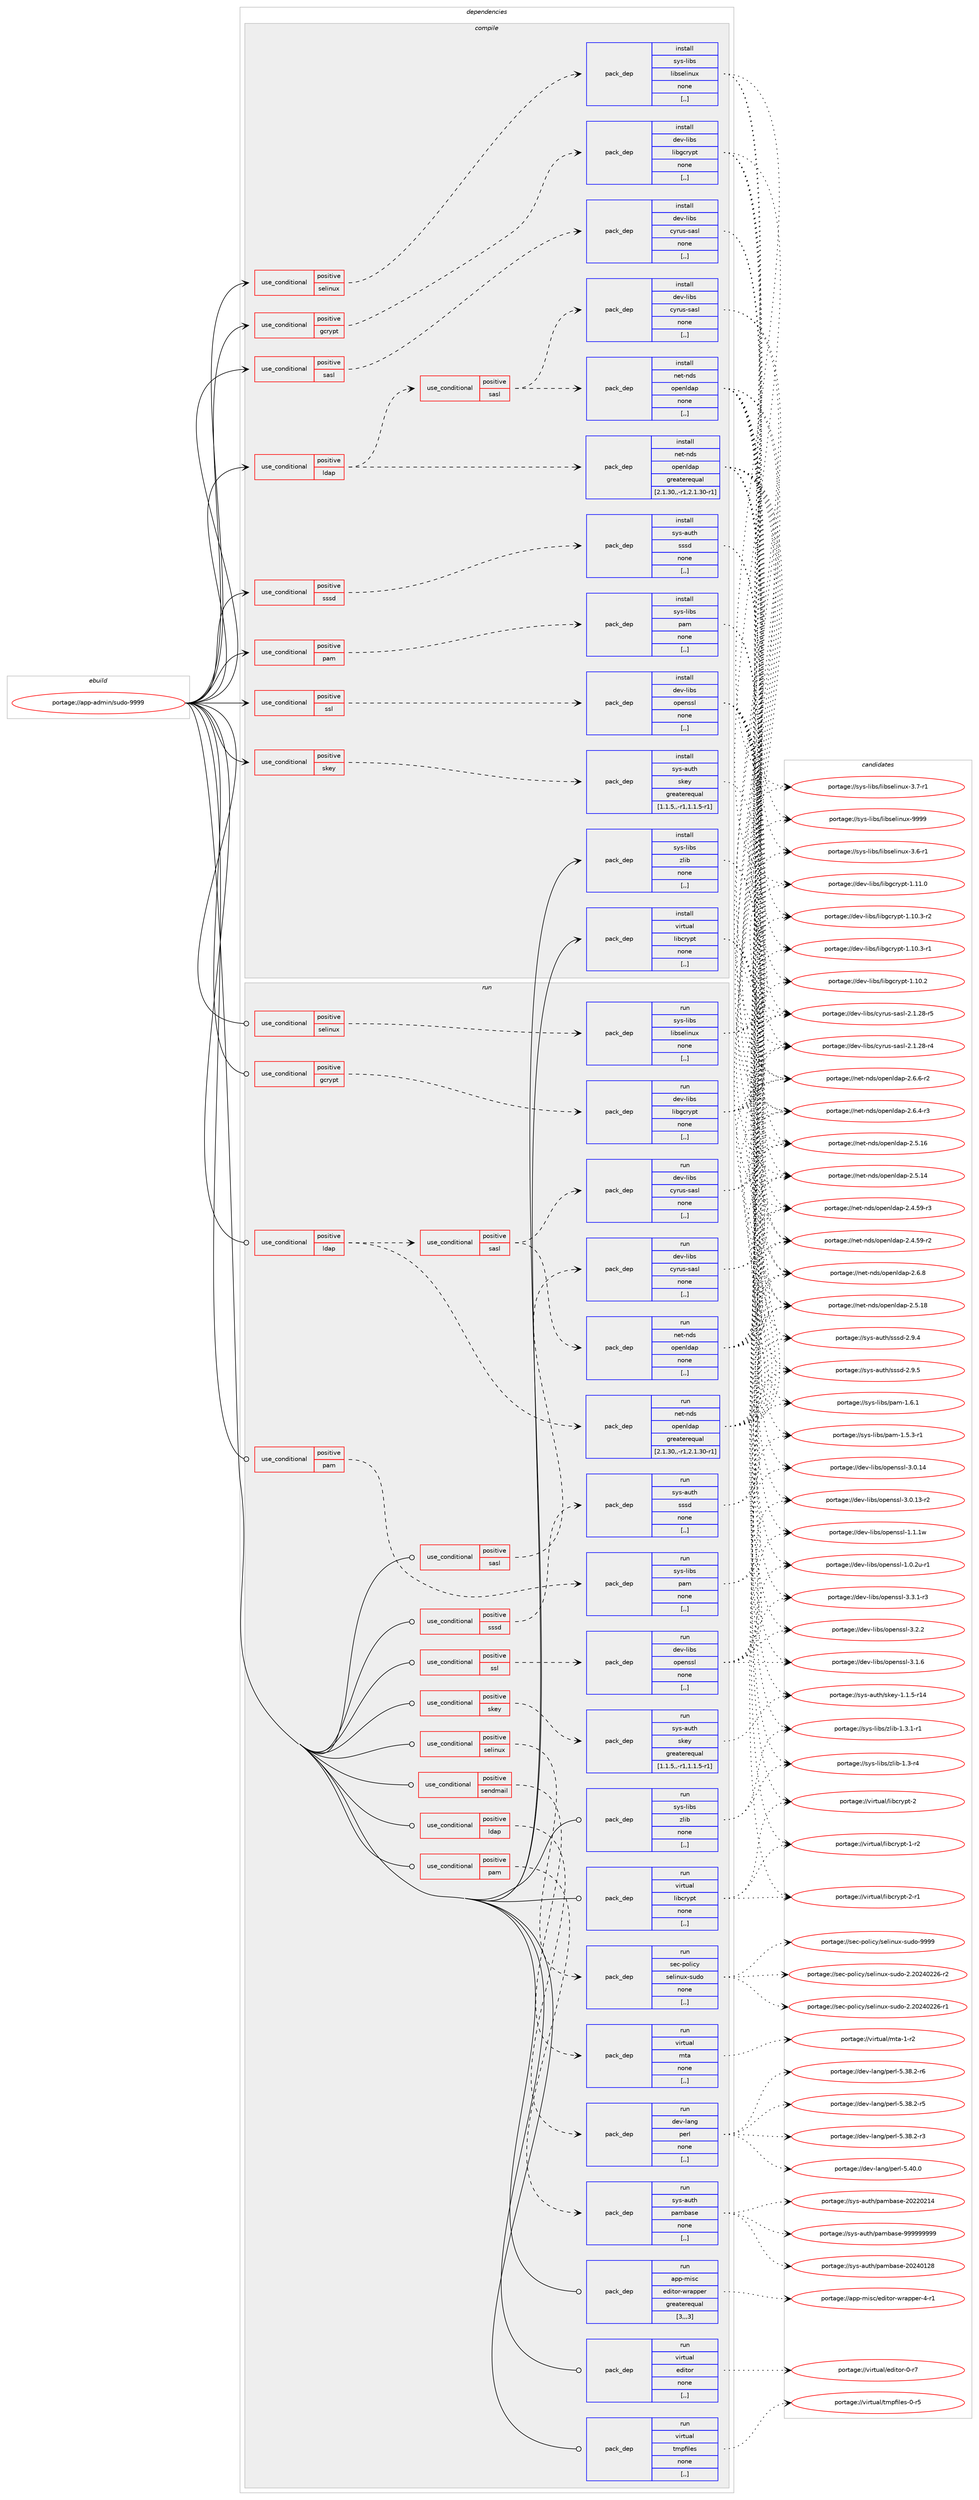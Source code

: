 digraph prolog {

# *************
# Graph options
# *************

newrank=true;
concentrate=true;
compound=true;
graph [rankdir=LR,fontname=Helvetica,fontsize=10,ranksep=1.5];#, ranksep=2.5, nodesep=0.2];
edge  [arrowhead=vee];
node  [fontname=Helvetica,fontsize=10];

# **********
# The ebuild
# **********

subgraph cluster_leftcol {
color=gray;
label=<<i>ebuild</i>>;
id [label="portage://app-admin/sudo-9999", color=red, width=4, href="../app-admin/sudo-9999.svg"];
}

# ****************
# The dependencies
# ****************

subgraph cluster_midcol {
color=gray;
label=<<i>dependencies</i>>;
subgraph cluster_compile {
fillcolor="#eeeeee";
style=filled;
label=<<i>compile</i>>;
subgraph cond131166 {
dependency498941 [label=<<TABLE BORDER="0" CELLBORDER="1" CELLSPACING="0" CELLPADDING="4"><TR><TD ROWSPAN="3" CELLPADDING="10">use_conditional</TD></TR><TR><TD>positive</TD></TR><TR><TD>gcrypt</TD></TR></TABLE>>, shape=none, color=red];
subgraph pack364156 {
dependency498942 [label=<<TABLE BORDER="0" CELLBORDER="1" CELLSPACING="0" CELLPADDING="4" WIDTH="220"><TR><TD ROWSPAN="6" CELLPADDING="30">pack_dep</TD></TR><TR><TD WIDTH="110">install</TD></TR><TR><TD>dev-libs</TD></TR><TR><TD>libgcrypt</TD></TR><TR><TD>none</TD></TR><TR><TD>[,,]</TD></TR></TABLE>>, shape=none, color=blue];
}
dependency498941:e -> dependency498942:w [weight=20,style="dashed",arrowhead="vee"];
}
id:e -> dependency498941:w [weight=20,style="solid",arrowhead="vee"];
subgraph cond131167 {
dependency498943 [label=<<TABLE BORDER="0" CELLBORDER="1" CELLSPACING="0" CELLPADDING="4"><TR><TD ROWSPAN="3" CELLPADDING="10">use_conditional</TD></TR><TR><TD>positive</TD></TR><TR><TD>ldap</TD></TR></TABLE>>, shape=none, color=red];
subgraph pack364157 {
dependency498944 [label=<<TABLE BORDER="0" CELLBORDER="1" CELLSPACING="0" CELLPADDING="4" WIDTH="220"><TR><TD ROWSPAN="6" CELLPADDING="30">pack_dep</TD></TR><TR><TD WIDTH="110">install</TD></TR><TR><TD>net-nds</TD></TR><TR><TD>openldap</TD></TR><TR><TD>greaterequal</TD></TR><TR><TD>[2.1.30,,-r1,2.1.30-r1]</TD></TR></TABLE>>, shape=none, color=blue];
}
dependency498943:e -> dependency498944:w [weight=20,style="dashed",arrowhead="vee"];
subgraph cond131168 {
dependency498945 [label=<<TABLE BORDER="0" CELLBORDER="1" CELLSPACING="0" CELLPADDING="4"><TR><TD ROWSPAN="3" CELLPADDING="10">use_conditional</TD></TR><TR><TD>positive</TD></TR><TR><TD>sasl</TD></TR></TABLE>>, shape=none, color=red];
subgraph pack364158 {
dependency498946 [label=<<TABLE BORDER="0" CELLBORDER="1" CELLSPACING="0" CELLPADDING="4" WIDTH="220"><TR><TD ROWSPAN="6" CELLPADDING="30">pack_dep</TD></TR><TR><TD WIDTH="110">install</TD></TR><TR><TD>dev-libs</TD></TR><TR><TD>cyrus-sasl</TD></TR><TR><TD>none</TD></TR><TR><TD>[,,]</TD></TR></TABLE>>, shape=none, color=blue];
}
dependency498945:e -> dependency498946:w [weight=20,style="dashed",arrowhead="vee"];
subgraph pack364159 {
dependency498947 [label=<<TABLE BORDER="0" CELLBORDER="1" CELLSPACING="0" CELLPADDING="4" WIDTH="220"><TR><TD ROWSPAN="6" CELLPADDING="30">pack_dep</TD></TR><TR><TD WIDTH="110">install</TD></TR><TR><TD>net-nds</TD></TR><TR><TD>openldap</TD></TR><TR><TD>none</TD></TR><TR><TD>[,,]</TD></TR></TABLE>>, shape=none, color=blue];
}
dependency498945:e -> dependency498947:w [weight=20,style="dashed",arrowhead="vee"];
}
dependency498943:e -> dependency498945:w [weight=20,style="dashed",arrowhead="vee"];
}
id:e -> dependency498943:w [weight=20,style="solid",arrowhead="vee"];
subgraph cond131169 {
dependency498948 [label=<<TABLE BORDER="0" CELLBORDER="1" CELLSPACING="0" CELLPADDING="4"><TR><TD ROWSPAN="3" CELLPADDING="10">use_conditional</TD></TR><TR><TD>positive</TD></TR><TR><TD>pam</TD></TR></TABLE>>, shape=none, color=red];
subgraph pack364160 {
dependency498949 [label=<<TABLE BORDER="0" CELLBORDER="1" CELLSPACING="0" CELLPADDING="4" WIDTH="220"><TR><TD ROWSPAN="6" CELLPADDING="30">pack_dep</TD></TR><TR><TD WIDTH="110">install</TD></TR><TR><TD>sys-libs</TD></TR><TR><TD>pam</TD></TR><TR><TD>none</TD></TR><TR><TD>[,,]</TD></TR></TABLE>>, shape=none, color=blue];
}
dependency498948:e -> dependency498949:w [weight=20,style="dashed",arrowhead="vee"];
}
id:e -> dependency498948:w [weight=20,style="solid",arrowhead="vee"];
subgraph cond131170 {
dependency498950 [label=<<TABLE BORDER="0" CELLBORDER="1" CELLSPACING="0" CELLPADDING="4"><TR><TD ROWSPAN="3" CELLPADDING="10">use_conditional</TD></TR><TR><TD>positive</TD></TR><TR><TD>sasl</TD></TR></TABLE>>, shape=none, color=red];
subgraph pack364161 {
dependency498951 [label=<<TABLE BORDER="0" CELLBORDER="1" CELLSPACING="0" CELLPADDING="4" WIDTH="220"><TR><TD ROWSPAN="6" CELLPADDING="30">pack_dep</TD></TR><TR><TD WIDTH="110">install</TD></TR><TR><TD>dev-libs</TD></TR><TR><TD>cyrus-sasl</TD></TR><TR><TD>none</TD></TR><TR><TD>[,,]</TD></TR></TABLE>>, shape=none, color=blue];
}
dependency498950:e -> dependency498951:w [weight=20,style="dashed",arrowhead="vee"];
}
id:e -> dependency498950:w [weight=20,style="solid",arrowhead="vee"];
subgraph cond131171 {
dependency498952 [label=<<TABLE BORDER="0" CELLBORDER="1" CELLSPACING="0" CELLPADDING="4"><TR><TD ROWSPAN="3" CELLPADDING="10">use_conditional</TD></TR><TR><TD>positive</TD></TR><TR><TD>selinux</TD></TR></TABLE>>, shape=none, color=red];
subgraph pack364162 {
dependency498953 [label=<<TABLE BORDER="0" CELLBORDER="1" CELLSPACING="0" CELLPADDING="4" WIDTH="220"><TR><TD ROWSPAN="6" CELLPADDING="30">pack_dep</TD></TR><TR><TD WIDTH="110">install</TD></TR><TR><TD>sys-libs</TD></TR><TR><TD>libselinux</TD></TR><TR><TD>none</TD></TR><TR><TD>[,,]</TD></TR></TABLE>>, shape=none, color=blue];
}
dependency498952:e -> dependency498953:w [weight=20,style="dashed",arrowhead="vee"];
}
id:e -> dependency498952:w [weight=20,style="solid",arrowhead="vee"];
subgraph cond131172 {
dependency498954 [label=<<TABLE BORDER="0" CELLBORDER="1" CELLSPACING="0" CELLPADDING="4"><TR><TD ROWSPAN="3" CELLPADDING="10">use_conditional</TD></TR><TR><TD>positive</TD></TR><TR><TD>skey</TD></TR></TABLE>>, shape=none, color=red];
subgraph pack364163 {
dependency498955 [label=<<TABLE BORDER="0" CELLBORDER="1" CELLSPACING="0" CELLPADDING="4" WIDTH="220"><TR><TD ROWSPAN="6" CELLPADDING="30">pack_dep</TD></TR><TR><TD WIDTH="110">install</TD></TR><TR><TD>sys-auth</TD></TR><TR><TD>skey</TD></TR><TR><TD>greaterequal</TD></TR><TR><TD>[1.1.5,,-r1,1.1.5-r1]</TD></TR></TABLE>>, shape=none, color=blue];
}
dependency498954:e -> dependency498955:w [weight=20,style="dashed",arrowhead="vee"];
}
id:e -> dependency498954:w [weight=20,style="solid",arrowhead="vee"];
subgraph cond131173 {
dependency498956 [label=<<TABLE BORDER="0" CELLBORDER="1" CELLSPACING="0" CELLPADDING="4"><TR><TD ROWSPAN="3" CELLPADDING="10">use_conditional</TD></TR><TR><TD>positive</TD></TR><TR><TD>ssl</TD></TR></TABLE>>, shape=none, color=red];
subgraph pack364164 {
dependency498957 [label=<<TABLE BORDER="0" CELLBORDER="1" CELLSPACING="0" CELLPADDING="4" WIDTH="220"><TR><TD ROWSPAN="6" CELLPADDING="30">pack_dep</TD></TR><TR><TD WIDTH="110">install</TD></TR><TR><TD>dev-libs</TD></TR><TR><TD>openssl</TD></TR><TR><TD>none</TD></TR><TR><TD>[,,]</TD></TR></TABLE>>, shape=none, color=blue];
}
dependency498956:e -> dependency498957:w [weight=20,style="dashed",arrowhead="vee"];
}
id:e -> dependency498956:w [weight=20,style="solid",arrowhead="vee"];
subgraph cond131174 {
dependency498958 [label=<<TABLE BORDER="0" CELLBORDER="1" CELLSPACING="0" CELLPADDING="4"><TR><TD ROWSPAN="3" CELLPADDING="10">use_conditional</TD></TR><TR><TD>positive</TD></TR><TR><TD>sssd</TD></TR></TABLE>>, shape=none, color=red];
subgraph pack364165 {
dependency498959 [label=<<TABLE BORDER="0" CELLBORDER="1" CELLSPACING="0" CELLPADDING="4" WIDTH="220"><TR><TD ROWSPAN="6" CELLPADDING="30">pack_dep</TD></TR><TR><TD WIDTH="110">install</TD></TR><TR><TD>sys-auth</TD></TR><TR><TD>sssd</TD></TR><TR><TD>none</TD></TR><TR><TD>[,,]</TD></TR></TABLE>>, shape=none, color=blue];
}
dependency498958:e -> dependency498959:w [weight=20,style="dashed",arrowhead="vee"];
}
id:e -> dependency498958:w [weight=20,style="solid",arrowhead="vee"];
subgraph pack364166 {
dependency498960 [label=<<TABLE BORDER="0" CELLBORDER="1" CELLSPACING="0" CELLPADDING="4" WIDTH="220"><TR><TD ROWSPAN="6" CELLPADDING="30">pack_dep</TD></TR><TR><TD WIDTH="110">install</TD></TR><TR><TD>sys-libs</TD></TR><TR><TD>zlib</TD></TR><TR><TD>none</TD></TR><TR><TD>[,,]</TD></TR></TABLE>>, shape=none, color=blue];
}
id:e -> dependency498960:w [weight=20,style="solid",arrowhead="vee"];
subgraph pack364167 {
dependency498961 [label=<<TABLE BORDER="0" CELLBORDER="1" CELLSPACING="0" CELLPADDING="4" WIDTH="220"><TR><TD ROWSPAN="6" CELLPADDING="30">pack_dep</TD></TR><TR><TD WIDTH="110">install</TD></TR><TR><TD>virtual</TD></TR><TR><TD>libcrypt</TD></TR><TR><TD>none</TD></TR><TR><TD>[,,]</TD></TR></TABLE>>, shape=none, color=blue];
}
id:e -> dependency498961:w [weight=20,style="solid",arrowhead="vee"];
}
subgraph cluster_compileandrun {
fillcolor="#eeeeee";
style=filled;
label=<<i>compile and run</i>>;
}
subgraph cluster_run {
fillcolor="#eeeeee";
style=filled;
label=<<i>run</i>>;
subgraph cond131175 {
dependency498962 [label=<<TABLE BORDER="0" CELLBORDER="1" CELLSPACING="0" CELLPADDING="4"><TR><TD ROWSPAN="3" CELLPADDING="10">use_conditional</TD></TR><TR><TD>positive</TD></TR><TR><TD>gcrypt</TD></TR></TABLE>>, shape=none, color=red];
subgraph pack364168 {
dependency498963 [label=<<TABLE BORDER="0" CELLBORDER="1" CELLSPACING="0" CELLPADDING="4" WIDTH="220"><TR><TD ROWSPAN="6" CELLPADDING="30">pack_dep</TD></TR><TR><TD WIDTH="110">run</TD></TR><TR><TD>dev-libs</TD></TR><TR><TD>libgcrypt</TD></TR><TR><TD>none</TD></TR><TR><TD>[,,]</TD></TR></TABLE>>, shape=none, color=blue];
}
dependency498962:e -> dependency498963:w [weight=20,style="dashed",arrowhead="vee"];
}
id:e -> dependency498962:w [weight=20,style="solid",arrowhead="odot"];
subgraph cond131176 {
dependency498964 [label=<<TABLE BORDER="0" CELLBORDER="1" CELLSPACING="0" CELLPADDING="4"><TR><TD ROWSPAN="3" CELLPADDING="10">use_conditional</TD></TR><TR><TD>positive</TD></TR><TR><TD>ldap</TD></TR></TABLE>>, shape=none, color=red];
subgraph pack364169 {
dependency498965 [label=<<TABLE BORDER="0" CELLBORDER="1" CELLSPACING="0" CELLPADDING="4" WIDTH="220"><TR><TD ROWSPAN="6" CELLPADDING="30">pack_dep</TD></TR><TR><TD WIDTH="110">run</TD></TR><TR><TD>dev-lang</TD></TR><TR><TD>perl</TD></TR><TR><TD>none</TD></TR><TR><TD>[,,]</TD></TR></TABLE>>, shape=none, color=blue];
}
dependency498964:e -> dependency498965:w [weight=20,style="dashed",arrowhead="vee"];
}
id:e -> dependency498964:w [weight=20,style="solid",arrowhead="odot"];
subgraph cond131177 {
dependency498966 [label=<<TABLE BORDER="0" CELLBORDER="1" CELLSPACING="0" CELLPADDING="4"><TR><TD ROWSPAN="3" CELLPADDING="10">use_conditional</TD></TR><TR><TD>positive</TD></TR><TR><TD>ldap</TD></TR></TABLE>>, shape=none, color=red];
subgraph pack364170 {
dependency498967 [label=<<TABLE BORDER="0" CELLBORDER="1" CELLSPACING="0" CELLPADDING="4" WIDTH="220"><TR><TD ROWSPAN="6" CELLPADDING="30">pack_dep</TD></TR><TR><TD WIDTH="110">run</TD></TR><TR><TD>net-nds</TD></TR><TR><TD>openldap</TD></TR><TR><TD>greaterequal</TD></TR><TR><TD>[2.1.30,,-r1,2.1.30-r1]</TD></TR></TABLE>>, shape=none, color=blue];
}
dependency498966:e -> dependency498967:w [weight=20,style="dashed",arrowhead="vee"];
subgraph cond131178 {
dependency498968 [label=<<TABLE BORDER="0" CELLBORDER="1" CELLSPACING="0" CELLPADDING="4"><TR><TD ROWSPAN="3" CELLPADDING="10">use_conditional</TD></TR><TR><TD>positive</TD></TR><TR><TD>sasl</TD></TR></TABLE>>, shape=none, color=red];
subgraph pack364171 {
dependency498969 [label=<<TABLE BORDER="0" CELLBORDER="1" CELLSPACING="0" CELLPADDING="4" WIDTH="220"><TR><TD ROWSPAN="6" CELLPADDING="30">pack_dep</TD></TR><TR><TD WIDTH="110">run</TD></TR><TR><TD>dev-libs</TD></TR><TR><TD>cyrus-sasl</TD></TR><TR><TD>none</TD></TR><TR><TD>[,,]</TD></TR></TABLE>>, shape=none, color=blue];
}
dependency498968:e -> dependency498969:w [weight=20,style="dashed",arrowhead="vee"];
subgraph pack364172 {
dependency498970 [label=<<TABLE BORDER="0" CELLBORDER="1" CELLSPACING="0" CELLPADDING="4" WIDTH="220"><TR><TD ROWSPAN="6" CELLPADDING="30">pack_dep</TD></TR><TR><TD WIDTH="110">run</TD></TR><TR><TD>net-nds</TD></TR><TR><TD>openldap</TD></TR><TR><TD>none</TD></TR><TR><TD>[,,]</TD></TR></TABLE>>, shape=none, color=blue];
}
dependency498968:e -> dependency498970:w [weight=20,style="dashed",arrowhead="vee"];
}
dependency498966:e -> dependency498968:w [weight=20,style="dashed",arrowhead="vee"];
}
id:e -> dependency498966:w [weight=20,style="solid",arrowhead="odot"];
subgraph cond131179 {
dependency498971 [label=<<TABLE BORDER="0" CELLBORDER="1" CELLSPACING="0" CELLPADDING="4"><TR><TD ROWSPAN="3" CELLPADDING="10">use_conditional</TD></TR><TR><TD>positive</TD></TR><TR><TD>pam</TD></TR></TABLE>>, shape=none, color=red];
subgraph pack364173 {
dependency498972 [label=<<TABLE BORDER="0" CELLBORDER="1" CELLSPACING="0" CELLPADDING="4" WIDTH="220"><TR><TD ROWSPAN="6" CELLPADDING="30">pack_dep</TD></TR><TR><TD WIDTH="110">run</TD></TR><TR><TD>sys-auth</TD></TR><TR><TD>pambase</TD></TR><TR><TD>none</TD></TR><TR><TD>[,,]</TD></TR></TABLE>>, shape=none, color=blue];
}
dependency498971:e -> dependency498972:w [weight=20,style="dashed",arrowhead="vee"];
}
id:e -> dependency498971:w [weight=20,style="solid",arrowhead="odot"];
subgraph cond131180 {
dependency498973 [label=<<TABLE BORDER="0" CELLBORDER="1" CELLSPACING="0" CELLPADDING="4"><TR><TD ROWSPAN="3" CELLPADDING="10">use_conditional</TD></TR><TR><TD>positive</TD></TR><TR><TD>pam</TD></TR></TABLE>>, shape=none, color=red];
subgraph pack364174 {
dependency498974 [label=<<TABLE BORDER="0" CELLBORDER="1" CELLSPACING="0" CELLPADDING="4" WIDTH="220"><TR><TD ROWSPAN="6" CELLPADDING="30">pack_dep</TD></TR><TR><TD WIDTH="110">run</TD></TR><TR><TD>sys-libs</TD></TR><TR><TD>pam</TD></TR><TR><TD>none</TD></TR><TR><TD>[,,]</TD></TR></TABLE>>, shape=none, color=blue];
}
dependency498973:e -> dependency498974:w [weight=20,style="dashed",arrowhead="vee"];
}
id:e -> dependency498973:w [weight=20,style="solid",arrowhead="odot"];
subgraph cond131181 {
dependency498975 [label=<<TABLE BORDER="0" CELLBORDER="1" CELLSPACING="0" CELLPADDING="4"><TR><TD ROWSPAN="3" CELLPADDING="10">use_conditional</TD></TR><TR><TD>positive</TD></TR><TR><TD>sasl</TD></TR></TABLE>>, shape=none, color=red];
subgraph pack364175 {
dependency498976 [label=<<TABLE BORDER="0" CELLBORDER="1" CELLSPACING="0" CELLPADDING="4" WIDTH="220"><TR><TD ROWSPAN="6" CELLPADDING="30">pack_dep</TD></TR><TR><TD WIDTH="110">run</TD></TR><TR><TD>dev-libs</TD></TR><TR><TD>cyrus-sasl</TD></TR><TR><TD>none</TD></TR><TR><TD>[,,]</TD></TR></TABLE>>, shape=none, color=blue];
}
dependency498975:e -> dependency498976:w [weight=20,style="dashed",arrowhead="vee"];
}
id:e -> dependency498975:w [weight=20,style="solid",arrowhead="odot"];
subgraph cond131182 {
dependency498977 [label=<<TABLE BORDER="0" CELLBORDER="1" CELLSPACING="0" CELLPADDING="4"><TR><TD ROWSPAN="3" CELLPADDING="10">use_conditional</TD></TR><TR><TD>positive</TD></TR><TR><TD>selinux</TD></TR></TABLE>>, shape=none, color=red];
subgraph pack364176 {
dependency498978 [label=<<TABLE BORDER="0" CELLBORDER="1" CELLSPACING="0" CELLPADDING="4" WIDTH="220"><TR><TD ROWSPAN="6" CELLPADDING="30">pack_dep</TD></TR><TR><TD WIDTH="110">run</TD></TR><TR><TD>sec-policy</TD></TR><TR><TD>selinux-sudo</TD></TR><TR><TD>none</TD></TR><TR><TD>[,,]</TD></TR></TABLE>>, shape=none, color=blue];
}
dependency498977:e -> dependency498978:w [weight=20,style="dashed",arrowhead="vee"];
}
id:e -> dependency498977:w [weight=20,style="solid",arrowhead="odot"];
subgraph cond131183 {
dependency498979 [label=<<TABLE BORDER="0" CELLBORDER="1" CELLSPACING="0" CELLPADDING="4"><TR><TD ROWSPAN="3" CELLPADDING="10">use_conditional</TD></TR><TR><TD>positive</TD></TR><TR><TD>selinux</TD></TR></TABLE>>, shape=none, color=red];
subgraph pack364177 {
dependency498980 [label=<<TABLE BORDER="0" CELLBORDER="1" CELLSPACING="0" CELLPADDING="4" WIDTH="220"><TR><TD ROWSPAN="6" CELLPADDING="30">pack_dep</TD></TR><TR><TD WIDTH="110">run</TD></TR><TR><TD>sys-libs</TD></TR><TR><TD>libselinux</TD></TR><TR><TD>none</TD></TR><TR><TD>[,,]</TD></TR></TABLE>>, shape=none, color=blue];
}
dependency498979:e -> dependency498980:w [weight=20,style="dashed",arrowhead="vee"];
}
id:e -> dependency498979:w [weight=20,style="solid",arrowhead="odot"];
subgraph cond131184 {
dependency498981 [label=<<TABLE BORDER="0" CELLBORDER="1" CELLSPACING="0" CELLPADDING="4"><TR><TD ROWSPAN="3" CELLPADDING="10">use_conditional</TD></TR><TR><TD>positive</TD></TR><TR><TD>sendmail</TD></TR></TABLE>>, shape=none, color=red];
subgraph pack364178 {
dependency498982 [label=<<TABLE BORDER="0" CELLBORDER="1" CELLSPACING="0" CELLPADDING="4" WIDTH="220"><TR><TD ROWSPAN="6" CELLPADDING="30">pack_dep</TD></TR><TR><TD WIDTH="110">run</TD></TR><TR><TD>virtual</TD></TR><TR><TD>mta</TD></TR><TR><TD>none</TD></TR><TR><TD>[,,]</TD></TR></TABLE>>, shape=none, color=blue];
}
dependency498981:e -> dependency498982:w [weight=20,style="dashed",arrowhead="vee"];
}
id:e -> dependency498981:w [weight=20,style="solid",arrowhead="odot"];
subgraph cond131185 {
dependency498983 [label=<<TABLE BORDER="0" CELLBORDER="1" CELLSPACING="0" CELLPADDING="4"><TR><TD ROWSPAN="3" CELLPADDING="10">use_conditional</TD></TR><TR><TD>positive</TD></TR><TR><TD>skey</TD></TR></TABLE>>, shape=none, color=red];
subgraph pack364179 {
dependency498984 [label=<<TABLE BORDER="0" CELLBORDER="1" CELLSPACING="0" CELLPADDING="4" WIDTH="220"><TR><TD ROWSPAN="6" CELLPADDING="30">pack_dep</TD></TR><TR><TD WIDTH="110">run</TD></TR><TR><TD>sys-auth</TD></TR><TR><TD>skey</TD></TR><TR><TD>greaterequal</TD></TR><TR><TD>[1.1.5,,-r1,1.1.5-r1]</TD></TR></TABLE>>, shape=none, color=blue];
}
dependency498983:e -> dependency498984:w [weight=20,style="dashed",arrowhead="vee"];
}
id:e -> dependency498983:w [weight=20,style="solid",arrowhead="odot"];
subgraph cond131186 {
dependency498985 [label=<<TABLE BORDER="0" CELLBORDER="1" CELLSPACING="0" CELLPADDING="4"><TR><TD ROWSPAN="3" CELLPADDING="10">use_conditional</TD></TR><TR><TD>positive</TD></TR><TR><TD>ssl</TD></TR></TABLE>>, shape=none, color=red];
subgraph pack364180 {
dependency498986 [label=<<TABLE BORDER="0" CELLBORDER="1" CELLSPACING="0" CELLPADDING="4" WIDTH="220"><TR><TD ROWSPAN="6" CELLPADDING="30">pack_dep</TD></TR><TR><TD WIDTH="110">run</TD></TR><TR><TD>dev-libs</TD></TR><TR><TD>openssl</TD></TR><TR><TD>none</TD></TR><TR><TD>[,,]</TD></TR></TABLE>>, shape=none, color=blue];
}
dependency498985:e -> dependency498986:w [weight=20,style="dashed",arrowhead="vee"];
}
id:e -> dependency498985:w [weight=20,style="solid",arrowhead="odot"];
subgraph cond131187 {
dependency498987 [label=<<TABLE BORDER="0" CELLBORDER="1" CELLSPACING="0" CELLPADDING="4"><TR><TD ROWSPAN="3" CELLPADDING="10">use_conditional</TD></TR><TR><TD>positive</TD></TR><TR><TD>sssd</TD></TR></TABLE>>, shape=none, color=red];
subgraph pack364181 {
dependency498988 [label=<<TABLE BORDER="0" CELLBORDER="1" CELLSPACING="0" CELLPADDING="4" WIDTH="220"><TR><TD ROWSPAN="6" CELLPADDING="30">pack_dep</TD></TR><TR><TD WIDTH="110">run</TD></TR><TR><TD>sys-auth</TD></TR><TR><TD>sssd</TD></TR><TR><TD>none</TD></TR><TR><TD>[,,]</TD></TR></TABLE>>, shape=none, color=blue];
}
dependency498987:e -> dependency498988:w [weight=20,style="dashed",arrowhead="vee"];
}
id:e -> dependency498987:w [weight=20,style="solid",arrowhead="odot"];
subgraph pack364182 {
dependency498989 [label=<<TABLE BORDER="0" CELLBORDER="1" CELLSPACING="0" CELLPADDING="4" WIDTH="220"><TR><TD ROWSPAN="6" CELLPADDING="30">pack_dep</TD></TR><TR><TD WIDTH="110">run</TD></TR><TR><TD>app-misc</TD></TR><TR><TD>editor-wrapper</TD></TR><TR><TD>greaterequal</TD></TR><TR><TD>[3,,,3]</TD></TR></TABLE>>, shape=none, color=blue];
}
id:e -> dependency498989:w [weight=20,style="solid",arrowhead="odot"];
subgraph pack364183 {
dependency498990 [label=<<TABLE BORDER="0" CELLBORDER="1" CELLSPACING="0" CELLPADDING="4" WIDTH="220"><TR><TD ROWSPAN="6" CELLPADDING="30">pack_dep</TD></TR><TR><TD WIDTH="110">run</TD></TR><TR><TD>sys-libs</TD></TR><TR><TD>zlib</TD></TR><TR><TD>none</TD></TR><TR><TD>[,,]</TD></TR></TABLE>>, shape=none, color=blue];
}
id:e -> dependency498990:w [weight=20,style="solid",arrowhead="odot"];
subgraph pack364184 {
dependency498991 [label=<<TABLE BORDER="0" CELLBORDER="1" CELLSPACING="0" CELLPADDING="4" WIDTH="220"><TR><TD ROWSPAN="6" CELLPADDING="30">pack_dep</TD></TR><TR><TD WIDTH="110">run</TD></TR><TR><TD>virtual</TD></TR><TR><TD>editor</TD></TR><TR><TD>none</TD></TR><TR><TD>[,,]</TD></TR></TABLE>>, shape=none, color=blue];
}
id:e -> dependency498991:w [weight=20,style="solid",arrowhead="odot"];
subgraph pack364185 {
dependency498992 [label=<<TABLE BORDER="0" CELLBORDER="1" CELLSPACING="0" CELLPADDING="4" WIDTH="220"><TR><TD ROWSPAN="6" CELLPADDING="30">pack_dep</TD></TR><TR><TD WIDTH="110">run</TD></TR><TR><TD>virtual</TD></TR><TR><TD>libcrypt</TD></TR><TR><TD>none</TD></TR><TR><TD>[,,]</TD></TR></TABLE>>, shape=none, color=blue];
}
id:e -> dependency498992:w [weight=20,style="solid",arrowhead="odot"];
subgraph pack364186 {
dependency498993 [label=<<TABLE BORDER="0" CELLBORDER="1" CELLSPACING="0" CELLPADDING="4" WIDTH="220"><TR><TD ROWSPAN="6" CELLPADDING="30">pack_dep</TD></TR><TR><TD WIDTH="110">run</TD></TR><TR><TD>virtual</TD></TR><TR><TD>tmpfiles</TD></TR><TR><TD>none</TD></TR><TR><TD>[,,]</TD></TR></TABLE>>, shape=none, color=blue];
}
id:e -> dependency498993:w [weight=20,style="solid",arrowhead="odot"];
}
}

# **************
# The candidates
# **************

subgraph cluster_choices {
rank=same;
color=gray;
label=<<i>candidates</i>>;

subgraph choice364156 {
color=black;
nodesep=1;
choice100101118451081059811547108105981039911412111211645494649494648 [label="portage://dev-libs/libgcrypt-1.11.0", color=red, width=4,href="../dev-libs/libgcrypt-1.11.0.svg"];
choice1001011184510810598115471081059810399114121112116454946494846514511450 [label="portage://dev-libs/libgcrypt-1.10.3-r2", color=red, width=4,href="../dev-libs/libgcrypt-1.10.3-r2.svg"];
choice1001011184510810598115471081059810399114121112116454946494846514511449 [label="portage://dev-libs/libgcrypt-1.10.3-r1", color=red, width=4,href="../dev-libs/libgcrypt-1.10.3-r1.svg"];
choice100101118451081059811547108105981039911412111211645494649484650 [label="portage://dev-libs/libgcrypt-1.10.2", color=red, width=4,href="../dev-libs/libgcrypt-1.10.2.svg"];
dependency498942:e -> choice100101118451081059811547108105981039911412111211645494649494648:w [style=dotted,weight="100"];
dependency498942:e -> choice1001011184510810598115471081059810399114121112116454946494846514511450:w [style=dotted,weight="100"];
dependency498942:e -> choice1001011184510810598115471081059810399114121112116454946494846514511449:w [style=dotted,weight="100"];
dependency498942:e -> choice100101118451081059811547108105981039911412111211645494649484650:w [style=dotted,weight="100"];
}
subgraph choice364157 {
color=black;
nodesep=1;
choice110101116451101001154711111210111010810097112455046544656 [label="portage://net-nds/openldap-2.6.8", color=red, width=4,href="../net-nds/openldap-2.6.8.svg"];
choice1101011164511010011547111112101110108100971124550465446544511450 [label="portage://net-nds/openldap-2.6.6-r2", color=red, width=4,href="../net-nds/openldap-2.6.6-r2.svg"];
choice1101011164511010011547111112101110108100971124550465446524511451 [label="portage://net-nds/openldap-2.6.4-r3", color=red, width=4,href="../net-nds/openldap-2.6.4-r3.svg"];
choice11010111645110100115471111121011101081009711245504653464956 [label="portage://net-nds/openldap-2.5.18", color=red, width=4,href="../net-nds/openldap-2.5.18.svg"];
choice11010111645110100115471111121011101081009711245504653464954 [label="portage://net-nds/openldap-2.5.16", color=red, width=4,href="../net-nds/openldap-2.5.16.svg"];
choice11010111645110100115471111121011101081009711245504653464952 [label="portage://net-nds/openldap-2.5.14", color=red, width=4,href="../net-nds/openldap-2.5.14.svg"];
choice110101116451101001154711111210111010810097112455046524653574511451 [label="portage://net-nds/openldap-2.4.59-r3", color=red, width=4,href="../net-nds/openldap-2.4.59-r3.svg"];
choice110101116451101001154711111210111010810097112455046524653574511450 [label="portage://net-nds/openldap-2.4.59-r2", color=red, width=4,href="../net-nds/openldap-2.4.59-r2.svg"];
dependency498944:e -> choice110101116451101001154711111210111010810097112455046544656:w [style=dotted,weight="100"];
dependency498944:e -> choice1101011164511010011547111112101110108100971124550465446544511450:w [style=dotted,weight="100"];
dependency498944:e -> choice1101011164511010011547111112101110108100971124550465446524511451:w [style=dotted,weight="100"];
dependency498944:e -> choice11010111645110100115471111121011101081009711245504653464956:w [style=dotted,weight="100"];
dependency498944:e -> choice11010111645110100115471111121011101081009711245504653464954:w [style=dotted,weight="100"];
dependency498944:e -> choice11010111645110100115471111121011101081009711245504653464952:w [style=dotted,weight="100"];
dependency498944:e -> choice110101116451101001154711111210111010810097112455046524653574511451:w [style=dotted,weight="100"];
dependency498944:e -> choice110101116451101001154711111210111010810097112455046524653574511450:w [style=dotted,weight="100"];
}
subgraph choice364158 {
color=black;
nodesep=1;
choice100101118451081059811547991211141171154511597115108455046494650564511453 [label="portage://dev-libs/cyrus-sasl-2.1.28-r5", color=red, width=4,href="../dev-libs/cyrus-sasl-2.1.28-r5.svg"];
choice100101118451081059811547991211141171154511597115108455046494650564511452 [label="portage://dev-libs/cyrus-sasl-2.1.28-r4", color=red, width=4,href="../dev-libs/cyrus-sasl-2.1.28-r4.svg"];
dependency498946:e -> choice100101118451081059811547991211141171154511597115108455046494650564511453:w [style=dotted,weight="100"];
dependency498946:e -> choice100101118451081059811547991211141171154511597115108455046494650564511452:w [style=dotted,weight="100"];
}
subgraph choice364159 {
color=black;
nodesep=1;
choice110101116451101001154711111210111010810097112455046544656 [label="portage://net-nds/openldap-2.6.8", color=red, width=4,href="../net-nds/openldap-2.6.8.svg"];
choice1101011164511010011547111112101110108100971124550465446544511450 [label="portage://net-nds/openldap-2.6.6-r2", color=red, width=4,href="../net-nds/openldap-2.6.6-r2.svg"];
choice1101011164511010011547111112101110108100971124550465446524511451 [label="portage://net-nds/openldap-2.6.4-r3", color=red, width=4,href="../net-nds/openldap-2.6.4-r3.svg"];
choice11010111645110100115471111121011101081009711245504653464956 [label="portage://net-nds/openldap-2.5.18", color=red, width=4,href="../net-nds/openldap-2.5.18.svg"];
choice11010111645110100115471111121011101081009711245504653464954 [label="portage://net-nds/openldap-2.5.16", color=red, width=4,href="../net-nds/openldap-2.5.16.svg"];
choice11010111645110100115471111121011101081009711245504653464952 [label="portage://net-nds/openldap-2.5.14", color=red, width=4,href="../net-nds/openldap-2.5.14.svg"];
choice110101116451101001154711111210111010810097112455046524653574511451 [label="portage://net-nds/openldap-2.4.59-r3", color=red, width=4,href="../net-nds/openldap-2.4.59-r3.svg"];
choice110101116451101001154711111210111010810097112455046524653574511450 [label="portage://net-nds/openldap-2.4.59-r2", color=red, width=4,href="../net-nds/openldap-2.4.59-r2.svg"];
dependency498947:e -> choice110101116451101001154711111210111010810097112455046544656:w [style=dotted,weight="100"];
dependency498947:e -> choice1101011164511010011547111112101110108100971124550465446544511450:w [style=dotted,weight="100"];
dependency498947:e -> choice1101011164511010011547111112101110108100971124550465446524511451:w [style=dotted,weight="100"];
dependency498947:e -> choice11010111645110100115471111121011101081009711245504653464956:w [style=dotted,weight="100"];
dependency498947:e -> choice11010111645110100115471111121011101081009711245504653464954:w [style=dotted,weight="100"];
dependency498947:e -> choice11010111645110100115471111121011101081009711245504653464952:w [style=dotted,weight="100"];
dependency498947:e -> choice110101116451101001154711111210111010810097112455046524653574511451:w [style=dotted,weight="100"];
dependency498947:e -> choice110101116451101001154711111210111010810097112455046524653574511450:w [style=dotted,weight="100"];
}
subgraph choice364160 {
color=black;
nodesep=1;
choice11512111545108105981154711297109454946544649 [label="portage://sys-libs/pam-1.6.1", color=red, width=4,href="../sys-libs/pam-1.6.1.svg"];
choice115121115451081059811547112971094549465346514511449 [label="portage://sys-libs/pam-1.5.3-r1", color=red, width=4,href="../sys-libs/pam-1.5.3-r1.svg"];
dependency498949:e -> choice11512111545108105981154711297109454946544649:w [style=dotted,weight="100"];
dependency498949:e -> choice115121115451081059811547112971094549465346514511449:w [style=dotted,weight="100"];
}
subgraph choice364161 {
color=black;
nodesep=1;
choice100101118451081059811547991211141171154511597115108455046494650564511453 [label="portage://dev-libs/cyrus-sasl-2.1.28-r5", color=red, width=4,href="../dev-libs/cyrus-sasl-2.1.28-r5.svg"];
choice100101118451081059811547991211141171154511597115108455046494650564511452 [label="portage://dev-libs/cyrus-sasl-2.1.28-r4", color=red, width=4,href="../dev-libs/cyrus-sasl-2.1.28-r4.svg"];
dependency498951:e -> choice100101118451081059811547991211141171154511597115108455046494650564511453:w [style=dotted,weight="100"];
dependency498951:e -> choice100101118451081059811547991211141171154511597115108455046494650564511452:w [style=dotted,weight="100"];
}
subgraph choice364162 {
color=black;
nodesep=1;
choice115121115451081059811547108105981151011081051101171204557575757 [label="portage://sys-libs/libselinux-9999", color=red, width=4,href="../sys-libs/libselinux-9999.svg"];
choice11512111545108105981154710810598115101108105110117120455146554511449 [label="portage://sys-libs/libselinux-3.7-r1", color=red, width=4,href="../sys-libs/libselinux-3.7-r1.svg"];
choice11512111545108105981154710810598115101108105110117120455146544511449 [label="portage://sys-libs/libselinux-3.6-r1", color=red, width=4,href="../sys-libs/libselinux-3.6-r1.svg"];
dependency498953:e -> choice115121115451081059811547108105981151011081051101171204557575757:w [style=dotted,weight="100"];
dependency498953:e -> choice11512111545108105981154710810598115101108105110117120455146554511449:w [style=dotted,weight="100"];
dependency498953:e -> choice11512111545108105981154710810598115101108105110117120455146544511449:w [style=dotted,weight="100"];
}
subgraph choice364163 {
color=black;
nodesep=1;
choice115121115459711711610447115107101121454946494653451144952 [label="portage://sys-auth/skey-1.1.5-r14", color=red, width=4,href="../sys-auth/skey-1.1.5-r14.svg"];
dependency498955:e -> choice115121115459711711610447115107101121454946494653451144952:w [style=dotted,weight="100"];
}
subgraph choice364164 {
color=black;
nodesep=1;
choice1001011184510810598115471111121011101151151084551465146494511451 [label="portage://dev-libs/openssl-3.3.1-r3", color=red, width=4,href="../dev-libs/openssl-3.3.1-r3.svg"];
choice100101118451081059811547111112101110115115108455146504650 [label="portage://dev-libs/openssl-3.2.2", color=red, width=4,href="../dev-libs/openssl-3.2.2.svg"];
choice100101118451081059811547111112101110115115108455146494654 [label="portage://dev-libs/openssl-3.1.6", color=red, width=4,href="../dev-libs/openssl-3.1.6.svg"];
choice10010111845108105981154711111210111011511510845514648464952 [label="portage://dev-libs/openssl-3.0.14", color=red, width=4,href="../dev-libs/openssl-3.0.14.svg"];
choice100101118451081059811547111112101110115115108455146484649514511450 [label="portage://dev-libs/openssl-3.0.13-r2", color=red, width=4,href="../dev-libs/openssl-3.0.13-r2.svg"];
choice100101118451081059811547111112101110115115108454946494649119 [label="portage://dev-libs/openssl-1.1.1w", color=red, width=4,href="../dev-libs/openssl-1.1.1w.svg"];
choice1001011184510810598115471111121011101151151084549464846501174511449 [label="portage://dev-libs/openssl-1.0.2u-r1", color=red, width=4,href="../dev-libs/openssl-1.0.2u-r1.svg"];
dependency498957:e -> choice1001011184510810598115471111121011101151151084551465146494511451:w [style=dotted,weight="100"];
dependency498957:e -> choice100101118451081059811547111112101110115115108455146504650:w [style=dotted,weight="100"];
dependency498957:e -> choice100101118451081059811547111112101110115115108455146494654:w [style=dotted,weight="100"];
dependency498957:e -> choice10010111845108105981154711111210111011511510845514648464952:w [style=dotted,weight="100"];
dependency498957:e -> choice100101118451081059811547111112101110115115108455146484649514511450:w [style=dotted,weight="100"];
dependency498957:e -> choice100101118451081059811547111112101110115115108454946494649119:w [style=dotted,weight="100"];
dependency498957:e -> choice1001011184510810598115471111121011101151151084549464846501174511449:w [style=dotted,weight="100"];
}
subgraph choice364165 {
color=black;
nodesep=1;
choice115121115459711711610447115115115100455046574653 [label="portage://sys-auth/sssd-2.9.5", color=red, width=4,href="../sys-auth/sssd-2.9.5.svg"];
choice115121115459711711610447115115115100455046574652 [label="portage://sys-auth/sssd-2.9.4", color=red, width=4,href="../sys-auth/sssd-2.9.4.svg"];
dependency498959:e -> choice115121115459711711610447115115115100455046574653:w [style=dotted,weight="100"];
dependency498959:e -> choice115121115459711711610447115115115100455046574652:w [style=dotted,weight="100"];
}
subgraph choice364166 {
color=black;
nodesep=1;
choice115121115451081059811547122108105984549465146494511449 [label="portage://sys-libs/zlib-1.3.1-r1", color=red, width=4,href="../sys-libs/zlib-1.3.1-r1.svg"];
choice11512111545108105981154712210810598454946514511452 [label="portage://sys-libs/zlib-1.3-r4", color=red, width=4,href="../sys-libs/zlib-1.3-r4.svg"];
dependency498960:e -> choice115121115451081059811547122108105984549465146494511449:w [style=dotted,weight="100"];
dependency498960:e -> choice11512111545108105981154712210810598454946514511452:w [style=dotted,weight="100"];
}
subgraph choice364167 {
color=black;
nodesep=1;
choice1181051141161179710847108105989911412111211645504511449 [label="portage://virtual/libcrypt-2-r1", color=red, width=4,href="../virtual/libcrypt-2-r1.svg"];
choice118105114116117971084710810598991141211121164550 [label="portage://virtual/libcrypt-2", color=red, width=4,href="../virtual/libcrypt-2.svg"];
choice1181051141161179710847108105989911412111211645494511450 [label="portage://virtual/libcrypt-1-r2", color=red, width=4,href="../virtual/libcrypt-1-r2.svg"];
dependency498961:e -> choice1181051141161179710847108105989911412111211645504511449:w [style=dotted,weight="100"];
dependency498961:e -> choice118105114116117971084710810598991141211121164550:w [style=dotted,weight="100"];
dependency498961:e -> choice1181051141161179710847108105989911412111211645494511450:w [style=dotted,weight="100"];
}
subgraph choice364168 {
color=black;
nodesep=1;
choice100101118451081059811547108105981039911412111211645494649494648 [label="portage://dev-libs/libgcrypt-1.11.0", color=red, width=4,href="../dev-libs/libgcrypt-1.11.0.svg"];
choice1001011184510810598115471081059810399114121112116454946494846514511450 [label="portage://dev-libs/libgcrypt-1.10.3-r2", color=red, width=4,href="../dev-libs/libgcrypt-1.10.3-r2.svg"];
choice1001011184510810598115471081059810399114121112116454946494846514511449 [label="portage://dev-libs/libgcrypt-1.10.3-r1", color=red, width=4,href="../dev-libs/libgcrypt-1.10.3-r1.svg"];
choice100101118451081059811547108105981039911412111211645494649484650 [label="portage://dev-libs/libgcrypt-1.10.2", color=red, width=4,href="../dev-libs/libgcrypt-1.10.2.svg"];
dependency498963:e -> choice100101118451081059811547108105981039911412111211645494649494648:w [style=dotted,weight="100"];
dependency498963:e -> choice1001011184510810598115471081059810399114121112116454946494846514511450:w [style=dotted,weight="100"];
dependency498963:e -> choice1001011184510810598115471081059810399114121112116454946494846514511449:w [style=dotted,weight="100"];
dependency498963:e -> choice100101118451081059811547108105981039911412111211645494649484650:w [style=dotted,weight="100"];
}
subgraph choice364169 {
color=black;
nodesep=1;
choice10010111845108971101034711210111410845534652484648 [label="portage://dev-lang/perl-5.40.0", color=red, width=4,href="../dev-lang/perl-5.40.0.svg"];
choice100101118451089711010347112101114108455346515646504511454 [label="portage://dev-lang/perl-5.38.2-r6", color=red, width=4,href="../dev-lang/perl-5.38.2-r6.svg"];
choice100101118451089711010347112101114108455346515646504511453 [label="portage://dev-lang/perl-5.38.2-r5", color=red, width=4,href="../dev-lang/perl-5.38.2-r5.svg"];
choice100101118451089711010347112101114108455346515646504511451 [label="portage://dev-lang/perl-5.38.2-r3", color=red, width=4,href="../dev-lang/perl-5.38.2-r3.svg"];
dependency498965:e -> choice10010111845108971101034711210111410845534652484648:w [style=dotted,weight="100"];
dependency498965:e -> choice100101118451089711010347112101114108455346515646504511454:w [style=dotted,weight="100"];
dependency498965:e -> choice100101118451089711010347112101114108455346515646504511453:w [style=dotted,weight="100"];
dependency498965:e -> choice100101118451089711010347112101114108455346515646504511451:w [style=dotted,weight="100"];
}
subgraph choice364170 {
color=black;
nodesep=1;
choice110101116451101001154711111210111010810097112455046544656 [label="portage://net-nds/openldap-2.6.8", color=red, width=4,href="../net-nds/openldap-2.6.8.svg"];
choice1101011164511010011547111112101110108100971124550465446544511450 [label="portage://net-nds/openldap-2.6.6-r2", color=red, width=4,href="../net-nds/openldap-2.6.6-r2.svg"];
choice1101011164511010011547111112101110108100971124550465446524511451 [label="portage://net-nds/openldap-2.6.4-r3", color=red, width=4,href="../net-nds/openldap-2.6.4-r3.svg"];
choice11010111645110100115471111121011101081009711245504653464956 [label="portage://net-nds/openldap-2.5.18", color=red, width=4,href="../net-nds/openldap-2.5.18.svg"];
choice11010111645110100115471111121011101081009711245504653464954 [label="portage://net-nds/openldap-2.5.16", color=red, width=4,href="../net-nds/openldap-2.5.16.svg"];
choice11010111645110100115471111121011101081009711245504653464952 [label="portage://net-nds/openldap-2.5.14", color=red, width=4,href="../net-nds/openldap-2.5.14.svg"];
choice110101116451101001154711111210111010810097112455046524653574511451 [label="portage://net-nds/openldap-2.4.59-r3", color=red, width=4,href="../net-nds/openldap-2.4.59-r3.svg"];
choice110101116451101001154711111210111010810097112455046524653574511450 [label="portage://net-nds/openldap-2.4.59-r2", color=red, width=4,href="../net-nds/openldap-2.4.59-r2.svg"];
dependency498967:e -> choice110101116451101001154711111210111010810097112455046544656:w [style=dotted,weight="100"];
dependency498967:e -> choice1101011164511010011547111112101110108100971124550465446544511450:w [style=dotted,weight="100"];
dependency498967:e -> choice1101011164511010011547111112101110108100971124550465446524511451:w [style=dotted,weight="100"];
dependency498967:e -> choice11010111645110100115471111121011101081009711245504653464956:w [style=dotted,weight="100"];
dependency498967:e -> choice11010111645110100115471111121011101081009711245504653464954:w [style=dotted,weight="100"];
dependency498967:e -> choice11010111645110100115471111121011101081009711245504653464952:w [style=dotted,weight="100"];
dependency498967:e -> choice110101116451101001154711111210111010810097112455046524653574511451:w [style=dotted,weight="100"];
dependency498967:e -> choice110101116451101001154711111210111010810097112455046524653574511450:w [style=dotted,weight="100"];
}
subgraph choice364171 {
color=black;
nodesep=1;
choice100101118451081059811547991211141171154511597115108455046494650564511453 [label="portage://dev-libs/cyrus-sasl-2.1.28-r5", color=red, width=4,href="../dev-libs/cyrus-sasl-2.1.28-r5.svg"];
choice100101118451081059811547991211141171154511597115108455046494650564511452 [label="portage://dev-libs/cyrus-sasl-2.1.28-r4", color=red, width=4,href="../dev-libs/cyrus-sasl-2.1.28-r4.svg"];
dependency498969:e -> choice100101118451081059811547991211141171154511597115108455046494650564511453:w [style=dotted,weight="100"];
dependency498969:e -> choice100101118451081059811547991211141171154511597115108455046494650564511452:w [style=dotted,weight="100"];
}
subgraph choice364172 {
color=black;
nodesep=1;
choice110101116451101001154711111210111010810097112455046544656 [label="portage://net-nds/openldap-2.6.8", color=red, width=4,href="../net-nds/openldap-2.6.8.svg"];
choice1101011164511010011547111112101110108100971124550465446544511450 [label="portage://net-nds/openldap-2.6.6-r2", color=red, width=4,href="../net-nds/openldap-2.6.6-r2.svg"];
choice1101011164511010011547111112101110108100971124550465446524511451 [label="portage://net-nds/openldap-2.6.4-r3", color=red, width=4,href="../net-nds/openldap-2.6.4-r3.svg"];
choice11010111645110100115471111121011101081009711245504653464956 [label="portage://net-nds/openldap-2.5.18", color=red, width=4,href="../net-nds/openldap-2.5.18.svg"];
choice11010111645110100115471111121011101081009711245504653464954 [label="portage://net-nds/openldap-2.5.16", color=red, width=4,href="../net-nds/openldap-2.5.16.svg"];
choice11010111645110100115471111121011101081009711245504653464952 [label="portage://net-nds/openldap-2.5.14", color=red, width=4,href="../net-nds/openldap-2.5.14.svg"];
choice110101116451101001154711111210111010810097112455046524653574511451 [label="portage://net-nds/openldap-2.4.59-r3", color=red, width=4,href="../net-nds/openldap-2.4.59-r3.svg"];
choice110101116451101001154711111210111010810097112455046524653574511450 [label="portage://net-nds/openldap-2.4.59-r2", color=red, width=4,href="../net-nds/openldap-2.4.59-r2.svg"];
dependency498970:e -> choice110101116451101001154711111210111010810097112455046544656:w [style=dotted,weight="100"];
dependency498970:e -> choice1101011164511010011547111112101110108100971124550465446544511450:w [style=dotted,weight="100"];
dependency498970:e -> choice1101011164511010011547111112101110108100971124550465446524511451:w [style=dotted,weight="100"];
dependency498970:e -> choice11010111645110100115471111121011101081009711245504653464956:w [style=dotted,weight="100"];
dependency498970:e -> choice11010111645110100115471111121011101081009711245504653464954:w [style=dotted,weight="100"];
dependency498970:e -> choice11010111645110100115471111121011101081009711245504653464952:w [style=dotted,weight="100"];
dependency498970:e -> choice110101116451101001154711111210111010810097112455046524653574511451:w [style=dotted,weight="100"];
dependency498970:e -> choice110101116451101001154711111210111010810097112455046524653574511450:w [style=dotted,weight="100"];
}
subgraph choice364173 {
color=black;
nodesep=1;
choice11512111545971171161044711297109989711510145575757575757575757 [label="portage://sys-auth/pambase-999999999", color=red, width=4,href="../sys-auth/pambase-999999999.svg"];
choice115121115459711711610447112971099897115101455048505248495056 [label="portage://sys-auth/pambase-20240128", color=red, width=4,href="../sys-auth/pambase-20240128.svg"];
choice115121115459711711610447112971099897115101455048505048504952 [label="portage://sys-auth/pambase-20220214", color=red, width=4,href="../sys-auth/pambase-20220214.svg"];
dependency498972:e -> choice11512111545971171161044711297109989711510145575757575757575757:w [style=dotted,weight="100"];
dependency498972:e -> choice115121115459711711610447112971099897115101455048505248495056:w [style=dotted,weight="100"];
dependency498972:e -> choice115121115459711711610447112971099897115101455048505048504952:w [style=dotted,weight="100"];
}
subgraph choice364174 {
color=black;
nodesep=1;
choice11512111545108105981154711297109454946544649 [label="portage://sys-libs/pam-1.6.1", color=red, width=4,href="../sys-libs/pam-1.6.1.svg"];
choice115121115451081059811547112971094549465346514511449 [label="portage://sys-libs/pam-1.5.3-r1", color=red, width=4,href="../sys-libs/pam-1.5.3-r1.svg"];
dependency498974:e -> choice11512111545108105981154711297109454946544649:w [style=dotted,weight="100"];
dependency498974:e -> choice115121115451081059811547112971094549465346514511449:w [style=dotted,weight="100"];
}
subgraph choice364175 {
color=black;
nodesep=1;
choice100101118451081059811547991211141171154511597115108455046494650564511453 [label="portage://dev-libs/cyrus-sasl-2.1.28-r5", color=red, width=4,href="../dev-libs/cyrus-sasl-2.1.28-r5.svg"];
choice100101118451081059811547991211141171154511597115108455046494650564511452 [label="portage://dev-libs/cyrus-sasl-2.1.28-r4", color=red, width=4,href="../dev-libs/cyrus-sasl-2.1.28-r4.svg"];
dependency498976:e -> choice100101118451081059811547991211141171154511597115108455046494650564511453:w [style=dotted,weight="100"];
dependency498976:e -> choice100101118451081059811547991211141171154511597115108455046494650564511452:w [style=dotted,weight="100"];
}
subgraph choice364176 {
color=black;
nodesep=1;
choice11510199451121111081059912147115101108105110117120451151171001114557575757 [label="portage://sec-policy/selinux-sudo-9999", color=red, width=4,href="../sec-policy/selinux-sudo-9999.svg"];
choice115101994511211110810599121471151011081051101171204511511710011145504650485052485050544511450 [label="portage://sec-policy/selinux-sudo-2.20240226-r2", color=red, width=4,href="../sec-policy/selinux-sudo-2.20240226-r2.svg"];
choice115101994511211110810599121471151011081051101171204511511710011145504650485052485050544511449 [label="portage://sec-policy/selinux-sudo-2.20240226-r1", color=red, width=4,href="../sec-policy/selinux-sudo-2.20240226-r1.svg"];
dependency498978:e -> choice11510199451121111081059912147115101108105110117120451151171001114557575757:w [style=dotted,weight="100"];
dependency498978:e -> choice115101994511211110810599121471151011081051101171204511511710011145504650485052485050544511450:w [style=dotted,weight="100"];
dependency498978:e -> choice115101994511211110810599121471151011081051101171204511511710011145504650485052485050544511449:w [style=dotted,weight="100"];
}
subgraph choice364177 {
color=black;
nodesep=1;
choice115121115451081059811547108105981151011081051101171204557575757 [label="portage://sys-libs/libselinux-9999", color=red, width=4,href="../sys-libs/libselinux-9999.svg"];
choice11512111545108105981154710810598115101108105110117120455146554511449 [label="portage://sys-libs/libselinux-3.7-r1", color=red, width=4,href="../sys-libs/libselinux-3.7-r1.svg"];
choice11512111545108105981154710810598115101108105110117120455146544511449 [label="portage://sys-libs/libselinux-3.6-r1", color=red, width=4,href="../sys-libs/libselinux-3.6-r1.svg"];
dependency498980:e -> choice115121115451081059811547108105981151011081051101171204557575757:w [style=dotted,weight="100"];
dependency498980:e -> choice11512111545108105981154710810598115101108105110117120455146554511449:w [style=dotted,weight="100"];
dependency498980:e -> choice11512111545108105981154710810598115101108105110117120455146544511449:w [style=dotted,weight="100"];
}
subgraph choice364178 {
color=black;
nodesep=1;
choice11810511411611797108471091169745494511450 [label="portage://virtual/mta-1-r2", color=red, width=4,href="../virtual/mta-1-r2.svg"];
dependency498982:e -> choice11810511411611797108471091169745494511450:w [style=dotted,weight="100"];
}
subgraph choice364179 {
color=black;
nodesep=1;
choice115121115459711711610447115107101121454946494653451144952 [label="portage://sys-auth/skey-1.1.5-r14", color=red, width=4,href="../sys-auth/skey-1.1.5-r14.svg"];
dependency498984:e -> choice115121115459711711610447115107101121454946494653451144952:w [style=dotted,weight="100"];
}
subgraph choice364180 {
color=black;
nodesep=1;
choice1001011184510810598115471111121011101151151084551465146494511451 [label="portage://dev-libs/openssl-3.3.1-r3", color=red, width=4,href="../dev-libs/openssl-3.3.1-r3.svg"];
choice100101118451081059811547111112101110115115108455146504650 [label="portage://dev-libs/openssl-3.2.2", color=red, width=4,href="../dev-libs/openssl-3.2.2.svg"];
choice100101118451081059811547111112101110115115108455146494654 [label="portage://dev-libs/openssl-3.1.6", color=red, width=4,href="../dev-libs/openssl-3.1.6.svg"];
choice10010111845108105981154711111210111011511510845514648464952 [label="portage://dev-libs/openssl-3.0.14", color=red, width=4,href="../dev-libs/openssl-3.0.14.svg"];
choice100101118451081059811547111112101110115115108455146484649514511450 [label="portage://dev-libs/openssl-3.0.13-r2", color=red, width=4,href="../dev-libs/openssl-3.0.13-r2.svg"];
choice100101118451081059811547111112101110115115108454946494649119 [label="portage://dev-libs/openssl-1.1.1w", color=red, width=4,href="../dev-libs/openssl-1.1.1w.svg"];
choice1001011184510810598115471111121011101151151084549464846501174511449 [label="portage://dev-libs/openssl-1.0.2u-r1", color=red, width=4,href="../dev-libs/openssl-1.0.2u-r1.svg"];
dependency498986:e -> choice1001011184510810598115471111121011101151151084551465146494511451:w [style=dotted,weight="100"];
dependency498986:e -> choice100101118451081059811547111112101110115115108455146504650:w [style=dotted,weight="100"];
dependency498986:e -> choice100101118451081059811547111112101110115115108455146494654:w [style=dotted,weight="100"];
dependency498986:e -> choice10010111845108105981154711111210111011511510845514648464952:w [style=dotted,weight="100"];
dependency498986:e -> choice100101118451081059811547111112101110115115108455146484649514511450:w [style=dotted,weight="100"];
dependency498986:e -> choice100101118451081059811547111112101110115115108454946494649119:w [style=dotted,weight="100"];
dependency498986:e -> choice1001011184510810598115471111121011101151151084549464846501174511449:w [style=dotted,weight="100"];
}
subgraph choice364181 {
color=black;
nodesep=1;
choice115121115459711711610447115115115100455046574653 [label="portage://sys-auth/sssd-2.9.5", color=red, width=4,href="../sys-auth/sssd-2.9.5.svg"];
choice115121115459711711610447115115115100455046574652 [label="portage://sys-auth/sssd-2.9.4", color=red, width=4,href="../sys-auth/sssd-2.9.4.svg"];
dependency498988:e -> choice115121115459711711610447115115115100455046574653:w [style=dotted,weight="100"];
dependency498988:e -> choice115121115459711711610447115115115100455046574652:w [style=dotted,weight="100"];
}
subgraph choice364182 {
color=black;
nodesep=1;
choice97112112451091051159947101100105116111114451191149711211210111445524511449 [label="portage://app-misc/editor-wrapper-4-r1", color=red, width=4,href="../app-misc/editor-wrapper-4-r1.svg"];
dependency498989:e -> choice97112112451091051159947101100105116111114451191149711211210111445524511449:w [style=dotted,weight="100"];
}
subgraph choice364183 {
color=black;
nodesep=1;
choice115121115451081059811547122108105984549465146494511449 [label="portage://sys-libs/zlib-1.3.1-r1", color=red, width=4,href="../sys-libs/zlib-1.3.1-r1.svg"];
choice11512111545108105981154712210810598454946514511452 [label="portage://sys-libs/zlib-1.3-r4", color=red, width=4,href="../sys-libs/zlib-1.3-r4.svg"];
dependency498990:e -> choice115121115451081059811547122108105984549465146494511449:w [style=dotted,weight="100"];
dependency498990:e -> choice11512111545108105981154712210810598454946514511452:w [style=dotted,weight="100"];
}
subgraph choice364184 {
color=black;
nodesep=1;
choice118105114116117971084710110010511611111445484511455 [label="portage://virtual/editor-0-r7", color=red, width=4,href="../virtual/editor-0-r7.svg"];
dependency498991:e -> choice118105114116117971084710110010511611111445484511455:w [style=dotted,weight="100"];
}
subgraph choice364185 {
color=black;
nodesep=1;
choice1181051141161179710847108105989911412111211645504511449 [label="portage://virtual/libcrypt-2-r1", color=red, width=4,href="../virtual/libcrypt-2-r1.svg"];
choice118105114116117971084710810598991141211121164550 [label="portage://virtual/libcrypt-2", color=red, width=4,href="../virtual/libcrypt-2.svg"];
choice1181051141161179710847108105989911412111211645494511450 [label="portage://virtual/libcrypt-1-r2", color=red, width=4,href="../virtual/libcrypt-1-r2.svg"];
dependency498992:e -> choice1181051141161179710847108105989911412111211645504511449:w [style=dotted,weight="100"];
dependency498992:e -> choice118105114116117971084710810598991141211121164550:w [style=dotted,weight="100"];
dependency498992:e -> choice1181051141161179710847108105989911412111211645494511450:w [style=dotted,weight="100"];
}
subgraph choice364186 {
color=black;
nodesep=1;
choice118105114116117971084711610911210210510810111545484511453 [label="portage://virtual/tmpfiles-0-r5", color=red, width=4,href="../virtual/tmpfiles-0-r5.svg"];
dependency498993:e -> choice118105114116117971084711610911210210510810111545484511453:w [style=dotted,weight="100"];
}
}

}
